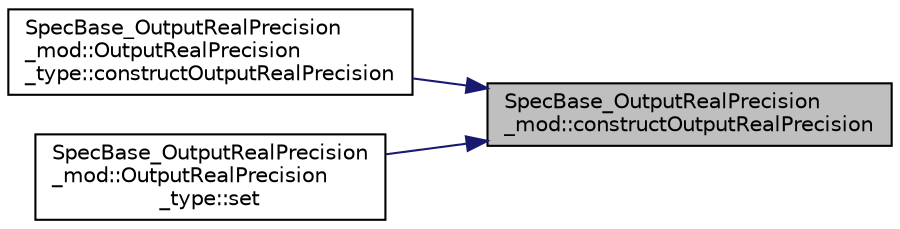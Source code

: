 digraph "SpecBase_OutputRealPrecision_mod::constructOutputRealPrecision"
{
 // LATEX_PDF_SIZE
  edge [fontname="Helvetica",fontsize="10",labelfontname="Helvetica",labelfontsize="10"];
  node [fontname="Helvetica",fontsize="10",shape=record];
  rankdir="RL";
  Node1 [label="SpecBase_OutputRealPrecision\l_mod::constructOutputRealPrecision",height=0.2,width=0.4,color="black", fillcolor="grey75", style="filled", fontcolor="black",tooltip=" "];
  Node1 -> Node2 [dir="back",color="midnightblue",fontsize="10",style="solid",fontname="Helvetica"];
  Node2 [label="SpecBase_OutputRealPrecision\l_mod::OutputRealPrecision\l_type::constructOutputRealPrecision",height=0.2,width=0.4,color="black", fillcolor="white", style="filled",URL="$structSpecBase__OutputRealPrecision__mod_1_1OutputRealPrecision__type.html#a2bd664647c2162f8b1f24b5c0405b6b7",tooltip=" "];
  Node1 -> Node3 [dir="back",color="midnightblue",fontsize="10",style="solid",fontname="Helvetica"];
  Node3 [label="SpecBase_OutputRealPrecision\l_mod::OutputRealPrecision\l_type::set",height=0.2,width=0.4,color="black", fillcolor="white", style="filled",URL="$structSpecBase__OutputRealPrecision__mod_1_1OutputRealPrecision__type.html#a51f8b3f78efd9832cab87233a82b71c5",tooltip=" "];
}
